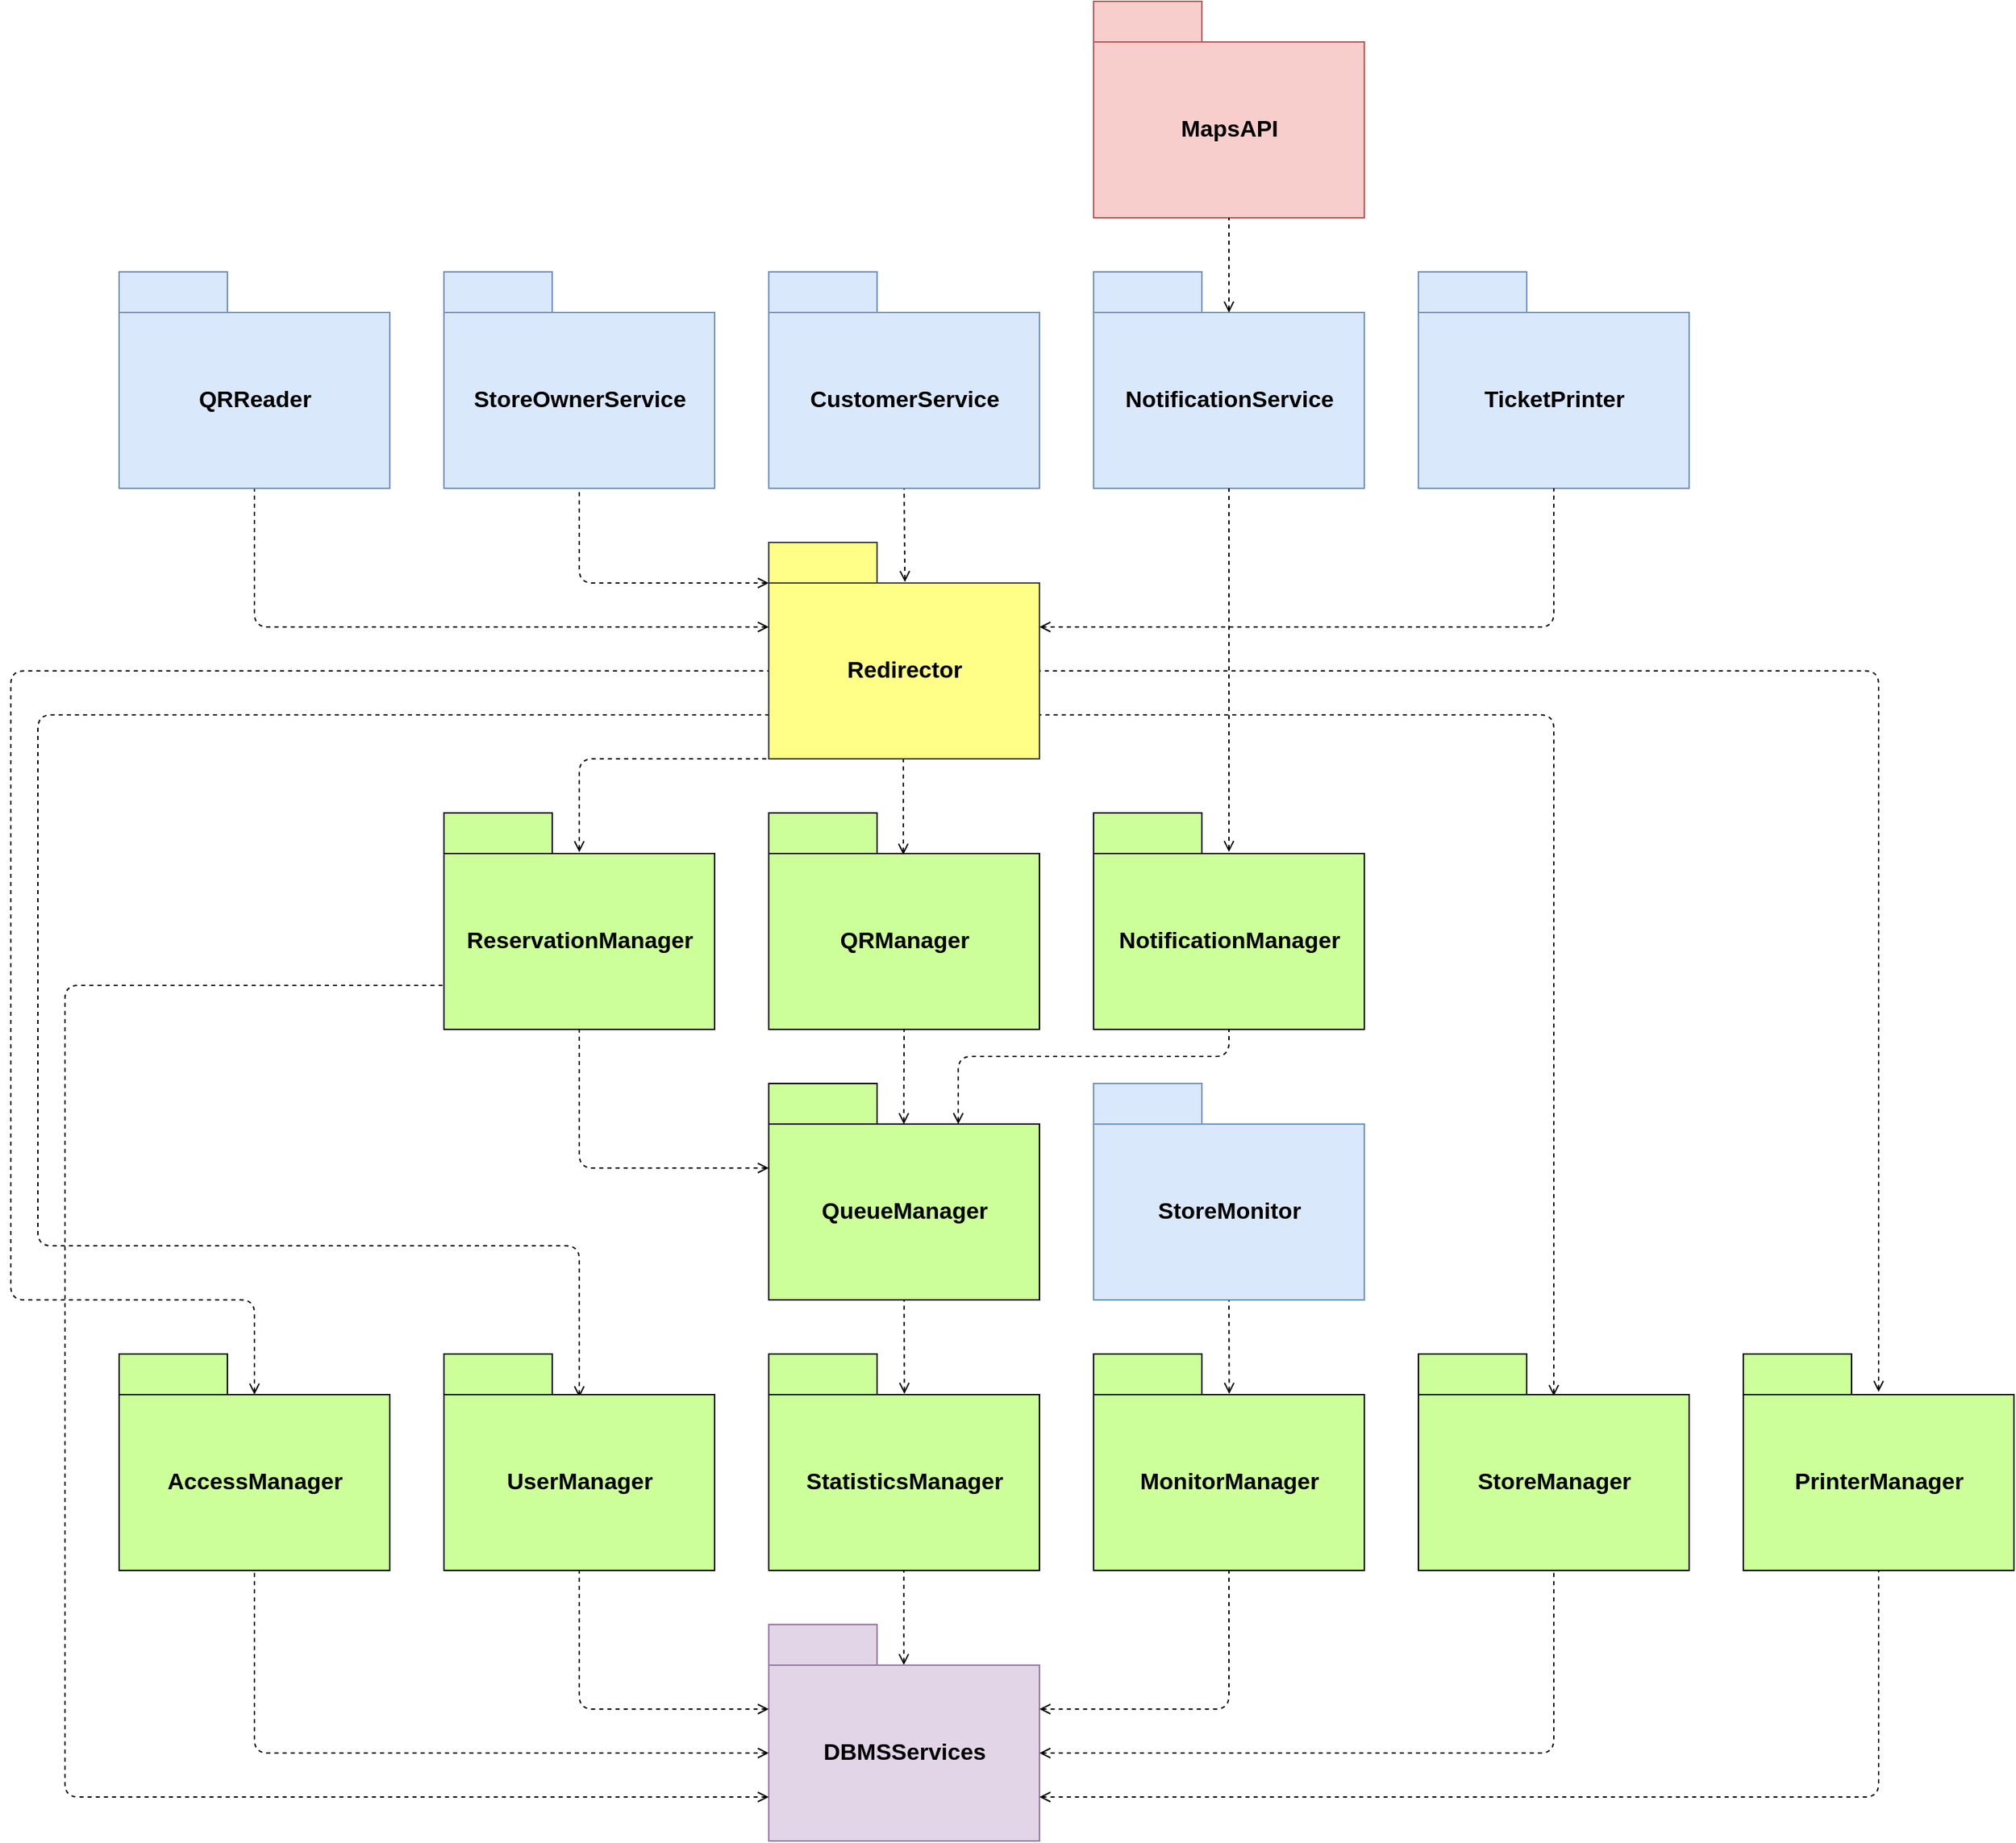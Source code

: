 <mxfile version="13.9.9" type="device"><diagram id="e8Hta2k75pfFjp-H9L64" name="Page-1"><mxGraphModel dx="2249" dy="2031" grid="1" gridSize="10" guides="1" tooltips="1" connect="1" arrows="1" fold="1" page="1" pageScale="1" pageWidth="827" pageHeight="1169" math="0" shadow="0"><root><mxCell id="0"/><mxCell id="1" parent="0"/><mxCell id="U10Wx76kcDam0K-NCFvt-1" value="&lt;font style=&quot;font-size: 17px&quot;&gt;QueueManager&lt;/font&gt;" style="shape=folder;fontStyle=1;tabWidth=80;tabHeight=30;tabPosition=left;html=1;boundedLbl=1;fillColor=#CCFF99;" parent="1" vertex="1"><mxGeometry x="40" y="40" width="200" height="160" as="geometry"/></mxCell><mxCell id="hLM-zlGytWT00Mx6Y4mO-1" value="StatisticsManager" style="shape=folder;fontStyle=1;tabWidth=80;tabHeight=30;tabPosition=left;html=1;boundedLbl=1;" parent="1" vertex="1"><mxGeometry x="40" y="240" width="200" height="160" as="geometry"/></mxCell><mxCell id="hLM-zlGytWT00Mx6Y4mO-5" value="" style="edgeStyle=orthogonalEdgeStyle;rounded=0;orthogonalLoop=1;jettySize=auto;html=1;dashed=1;exitX=0.499;exitY=0.187;exitDx=0;exitDy=0;exitPerimeter=0;startArrow=open;startFill=0;endArrow=none;endFill=0;" parent="1" source="hLM-zlGytWT00Mx6Y4mO-2" target="hLM-zlGytWT00Mx6Y4mO-1" edge="1"><mxGeometry relative="1" as="geometry"><Array as="points"><mxPoint x="140" y="420"/><mxPoint x="140" y="420"/></Array></mxGeometry></mxCell><mxCell id="hLM-zlGytWT00Mx6Y4mO-2" value="&lt;font style=&quot;font-size: 17px&quot;&gt;DBMSServices&lt;/font&gt;" style="shape=folder;fontStyle=1;tabWidth=80;tabHeight=30;tabPosition=left;html=1;boundedLbl=1;fillColor=#e1d5e7;strokeColor=#9673a6;" parent="1" vertex="1"><mxGeometry x="40" y="440" width="200" height="160" as="geometry"/></mxCell><mxCell id="hLM-zlGytWT00Mx6Y4mO-8" value="" style="endArrow=none;dashed=1;html=1;entryX=0.5;entryY=1;entryDx=0;entryDy=0;entryPerimeter=0;exitX=0.501;exitY=0.184;exitDx=0;exitDy=0;exitPerimeter=0;startArrow=open;startFill=0;" parent="1" source="hLM-zlGytWT00Mx6Y4mO-1" target="U10Wx76kcDam0K-NCFvt-1" edge="1"><mxGeometry width="50" height="50" relative="1" as="geometry"><mxPoint x="130" y="270" as="sourcePoint"/><mxPoint x="180" y="220" as="targetPoint"/></mxGeometry></mxCell><mxCell id="hLM-zlGytWT00Mx6Y4mO-9" value="StoreMonitor" style="shape=folder;fontStyle=1;tabWidth=80;tabHeight=30;tabPosition=left;html=1;boundedLbl=1;" parent="1" vertex="1"><mxGeometry x="280" y="40" width="200" height="160" as="geometry"/></mxCell><mxCell id="hLM-zlGytWT00Mx6Y4mO-10" value="MonitorManager" style="shape=folder;fontStyle=1;tabWidth=80;tabHeight=30;tabPosition=left;html=1;boundedLbl=1;" parent="1" vertex="1"><mxGeometry x="280" y="240" width="200" height="160" as="geometry"/></mxCell><mxCell id="hLM-zlGytWT00Mx6Y4mO-11" value="" style="endArrow=none;dashed=1;html=1;entryX=0.5;entryY=1;entryDx=0;entryDy=0;entryPerimeter=0;exitX=0.501;exitY=0.184;exitDx=0;exitDy=0;exitPerimeter=0;startArrow=open;startFill=0;" parent="1" source="hLM-zlGytWT00Mx6Y4mO-10" target="hLM-zlGytWT00Mx6Y4mO-9" edge="1"><mxGeometry width="50" height="50" relative="1" as="geometry"><mxPoint x="370" y="270" as="sourcePoint"/><mxPoint x="420" y="220" as="targetPoint"/></mxGeometry></mxCell><mxCell id="hLM-zlGytWT00Mx6Y4mO-12" value="" style="endArrow=none;dashed=1;html=1;entryX=0.5;entryY=1;entryDx=0;entryDy=0;entryPerimeter=0;exitX=0;exitY=0;exitDx=200;exitDy=62.5;exitPerimeter=0;edgeStyle=orthogonalEdgeStyle;startArrow=open;startFill=0;" parent="1" source="hLM-zlGytWT00Mx6Y4mO-2" target="hLM-zlGytWT00Mx6Y4mO-10" edge="1"><mxGeometry width="50" height="50" relative="1" as="geometry"><mxPoint x="370" y="470" as="sourcePoint"/><mxPoint x="420" y="420" as="targetPoint"/><Array as="points"><mxPoint x="380" y="503"/></Array></mxGeometry></mxCell><mxCell id="eCVA5hzqWw-Tgyx6WJBl-1" value="&lt;font style=&quot;font-size: 17px&quot;&gt;NotificationManager&lt;/font&gt;" style="shape=folder;fontStyle=1;tabWidth=80;tabHeight=30;tabPosition=left;html=1;boundedLbl=1;fillColor=#CCFF99;" parent="1" vertex="1"><mxGeometry x="280" y="-160" width="200" height="160" as="geometry"/></mxCell><mxCell id="eCVA5hzqWw-Tgyx6WJBl-3" value="" style="endArrow=none;dashed=1;html=1;entryX=0.5;entryY=1;entryDx=0;entryDy=0;entryPerimeter=0;exitX=0;exitY=0;exitDx=140;exitDy=30;exitPerimeter=0;startArrow=open;startFill=0;edgeStyle=orthogonalEdgeStyle;" parent="1" source="U10Wx76kcDam0K-NCFvt-1" target="eCVA5hzqWw-Tgyx6WJBl-1" edge="1"><mxGeometry width="50" height="50" relative="1" as="geometry"><mxPoint x="140" y="60" as="sourcePoint"/><mxPoint x="190" y="10" as="targetPoint"/><Array as="points"><mxPoint x="180" y="20"/><mxPoint x="380" y="20"/></Array></mxGeometry></mxCell><mxCell id="UtlGEA2IGRFbims8WPvJ-1" value="AccessManager" style="shape=folder;fontStyle=1;tabWidth=80;tabHeight=30;tabPosition=left;html=1;boundedLbl=1;" parent="1" vertex="1"><mxGeometry x="-440" y="240" width="200" height="160" as="geometry"/></mxCell><mxCell id="UtlGEA2IGRFbims8WPvJ-2" value="UserManager" style="shape=folder;fontStyle=1;tabWidth=80;tabHeight=30;tabPosition=left;html=1;boundedLbl=1;" parent="1" vertex="1"><mxGeometry x="-200" y="240" width="200" height="160" as="geometry"/></mxCell><mxCell id="UtlGEA2IGRFbims8WPvJ-3" value="&lt;font style=&quot;font-size: 17px&quot;&gt;StoreManager&lt;/font&gt;" style="shape=folder;fontStyle=1;tabWidth=80;tabHeight=30;tabPosition=left;html=1;boundedLbl=1;fillColor=#CCFF99;" parent="1" vertex="1"><mxGeometry x="520" y="240" width="200" height="160" as="geometry"/></mxCell><mxCell id="UtlGEA2IGRFbims8WPvJ-4" value="" style="endArrow=none;dashed=1;html=1;entryX=0.5;entryY=1;entryDx=0;entryDy=0;entryPerimeter=0;exitX=0;exitY=0;exitDx=0;exitDy=95;exitPerimeter=0;edgeStyle=orthogonalEdgeStyle;startArrow=open;startFill=0;" parent="1" source="hLM-zlGytWT00Mx6Y4mO-2" target="UtlGEA2IGRFbims8WPvJ-1" edge="1"><mxGeometry width="50" height="50" relative="1" as="geometry"><mxPoint x="-270" y="550" as="sourcePoint"/><mxPoint x="-220" y="500" as="targetPoint"/></mxGeometry></mxCell><mxCell id="UtlGEA2IGRFbims8WPvJ-5" value="" style="endArrow=none;dashed=1;html=1;entryX=0.5;entryY=1;entryDx=0;entryDy=0;entryPerimeter=0;exitX=0;exitY=0;exitDx=0;exitDy=62.5;exitPerimeter=0;edgeStyle=orthogonalEdgeStyle;startArrow=open;startFill=0;" parent="1" source="hLM-zlGytWT00Mx6Y4mO-2" target="UtlGEA2IGRFbims8WPvJ-2" edge="1"><mxGeometry width="50" height="50" relative="1" as="geometry"><mxPoint x="-120" y="460" as="sourcePoint"/><mxPoint x="-70" y="410" as="targetPoint"/></mxGeometry></mxCell><mxCell id="UtlGEA2IGRFbims8WPvJ-6" value="" style="endArrow=none;dashed=1;html=1;entryX=0.5;entryY=1;entryDx=0;entryDy=0;entryPerimeter=0;exitX=0;exitY=0;exitDx=200;exitDy=95;exitPerimeter=0;edgeStyle=orthogonalEdgeStyle;startArrow=open;startFill=0;" parent="1" source="hLM-zlGytWT00Mx6Y4mO-2" target="UtlGEA2IGRFbims8WPvJ-3" edge="1"><mxGeometry width="50" height="50" relative="1" as="geometry"><mxPoint x="360" y="590" as="sourcePoint"/><mxPoint x="570" y="480" as="targetPoint"/></mxGeometry></mxCell><mxCell id="UtlGEA2IGRFbims8WPvJ-7" value="&lt;font style=&quot;font-size: 17px&quot;&gt;QRManager&lt;/font&gt;" style="shape=folder;fontStyle=1;tabWidth=80;tabHeight=30;tabPosition=left;html=1;boundedLbl=1;fillColor=#CCFF99;" parent="1" vertex="1"><mxGeometry x="40" y="-160" width="200" height="160" as="geometry"/></mxCell><mxCell id="UtlGEA2IGRFbims8WPvJ-8" value="" style="endArrow=none;dashed=1;html=1;entryX=0.5;entryY=1;entryDx=0;entryDy=0;entryPerimeter=0;exitX=0.499;exitY=0.188;exitDx=0;exitDy=0;exitPerimeter=0;edgeStyle=orthogonalEdgeStyle;startArrow=open;startFill=0;" parent="1" source="U10Wx76kcDam0K-NCFvt-1" target="UtlGEA2IGRFbims8WPvJ-7" edge="1"><mxGeometry width="50" height="50" relative="1" as="geometry"><mxPoint x="-130" y="130" as="sourcePoint"/><mxPoint x="-80" y="80" as="targetPoint"/><Array as="points"><mxPoint x="140" y="50"/><mxPoint x="140" y="50"/></Array></mxGeometry></mxCell><mxCell id="UtlGEA2IGRFbims8WPvJ-9" value="&lt;font style=&quot;font-size: 17px&quot;&gt;PrinterManager&lt;/font&gt;" style="shape=folder;fontStyle=1;tabWidth=80;tabHeight=30;tabPosition=left;html=1;boundedLbl=1;fillColor=#CCFF99;" parent="1" vertex="1"><mxGeometry x="760" y="240" width="200" height="160" as="geometry"/></mxCell><mxCell id="UtlGEA2IGRFbims8WPvJ-10" value="" style="endArrow=none;dashed=1;html=1;entryX=0.5;entryY=1;entryDx=0;entryDy=0;entryPerimeter=0;exitX=0;exitY=0;exitDx=200;exitDy=127.5;exitPerimeter=0;edgeStyle=orthogonalEdgeStyle;startArrow=open;startFill=0;" parent="1" source="hLM-zlGytWT00Mx6Y4mO-2" target="UtlGEA2IGRFbims8WPvJ-9" edge="1"><mxGeometry width="50" height="50" relative="1" as="geometry"><mxPoint x="250" y="545" as="sourcePoint"/><mxPoint x="630" y="410" as="targetPoint"/></mxGeometry></mxCell><mxCell id="UtlGEA2IGRFbims8WPvJ-11" value="&lt;font style=&quot;font-size: 17px&quot;&gt;ReservationManager&lt;/font&gt;" style="shape=folder;fontStyle=1;tabWidth=80;tabHeight=30;tabPosition=left;html=1;boundedLbl=1;fillColor=#CCFF99;" parent="1" vertex="1"><mxGeometry x="-200" y="-160" width="200" height="160" as="geometry"/></mxCell><mxCell id="UtlGEA2IGRFbims8WPvJ-12" value="" style="endArrow=none;dashed=1;html=1;entryX=0.5;entryY=1;entryDx=0;entryDy=0;entryPerimeter=0;exitX=0;exitY=0;exitDx=0;exitDy=62.5;exitPerimeter=0;edgeStyle=orthogonalEdgeStyle;startArrow=open;startFill=0;" parent="1" source="U10Wx76kcDam0K-NCFvt-1" target="UtlGEA2IGRFbims8WPvJ-11" edge="1"><mxGeometry width="50" height="50" relative="1" as="geometry"><mxPoint x="50" y="145" as="sourcePoint"/><mxPoint x="-90" y="10" as="targetPoint"/><Array as="points"><mxPoint x="-100" y="103"/></Array></mxGeometry></mxCell><mxCell id="UtlGEA2IGRFbims8WPvJ-13" value="" style="endArrow=none;dashed=1;html=1;entryX=0;entryY=0;entryDx=0;entryDy=127.5;entryPerimeter=0;exitX=0;exitY=0;exitDx=0;exitDy=127.5;exitPerimeter=0;edgeStyle=orthogonalEdgeStyle;startArrow=open;startFill=0;" parent="1" source="hLM-zlGytWT00Mx6Y4mO-2" target="UtlGEA2IGRFbims8WPvJ-11" edge="1"><mxGeometry width="50" height="50" relative="1" as="geometry"><mxPoint x="-600" y="350" as="sourcePoint"/><mxPoint x="-550" y="300" as="targetPoint"/><Array as="points"><mxPoint x="-480" y="568"/><mxPoint x="-480" y="-32"/></Array></mxGeometry></mxCell><mxCell id="u9ROUsM7tBJfwsVTCAAf-3" value="" style="endArrow=none;dashed=1;html=1;entryX=0;entryY=0;entryDx=0;entryDy=95;entryPerimeter=0;edgeStyle=orthogonalEdgeStyle;startArrow=open;startFill=0;" parent="1" target="4Tcvf07DO4k8nDqdtQSm-7" edge="1"><mxGeometry width="50" height="50" relative="1" as="geometry"><mxPoint x="-340" y="270" as="sourcePoint"/><mxPoint x="-340" y="200" as="targetPoint"/><Array as="points"><mxPoint x="-340" y="200"/><mxPoint x="-520" y="200"/><mxPoint x="-520" y="-265"/></Array></mxGeometry></mxCell><mxCell id="u9ROUsM7tBJfwsVTCAAf-4" value="" style="endArrow=none;dashed=1;html=1;entryX=0;entryY=0;entryDx=0;entryDy=127.5;entryPerimeter=0;edgeStyle=orthogonalEdgeStyle;startArrow=open;startFill=0;exitX=0.5;exitY=0.2;exitDx=0;exitDy=0;exitPerimeter=0;" parent="1" source="UtlGEA2IGRFbims8WPvJ-2" target="4Tcvf07DO4k8nDqdtQSm-7" edge="1"><mxGeometry width="50" height="50" relative="1" as="geometry"><mxPoint x="-330" y="280" as="sourcePoint"/><mxPoint x="-100" y="200" as="targetPoint"/><Array as="points"><mxPoint x="-100" y="160"/><mxPoint x="-500" y="160"/><mxPoint x="-500" y="-232"/></Array></mxGeometry></mxCell><mxCell id="u9ROUsM7tBJfwsVTCAAf-8" value="" style="endArrow=none;dashed=1;html=1;entryX=0;entryY=0;entryDx=200;entryDy=127.5;entryPerimeter=0;exitX=0.5;exitY=0.194;exitDx=0;exitDy=0;exitPerimeter=0;startArrow=open;startFill=0;edgeStyle=orthogonalEdgeStyle;" parent="1" source="UtlGEA2IGRFbims8WPvJ-3" target="4Tcvf07DO4k8nDqdtQSm-7" edge="1"><mxGeometry width="50" height="50" relative="1" as="geometry"><mxPoint x="390.2" y="279.44" as="sourcePoint"/><mxPoint x="620" y="200" as="targetPoint"/><Array as="points"><mxPoint x="620" y="-232"/></Array></mxGeometry></mxCell><mxCell id="u9ROUsM7tBJfwsVTCAAf-9" value="" style="endArrow=none;dashed=1;html=1;entryX=0;entryY=0;entryDx=200;entryDy=95;entryPerimeter=0;exitX=0.5;exitY=0.175;exitDx=0;exitDy=0;exitPerimeter=0;startArrow=open;startFill=0;edgeStyle=orthogonalEdgeStyle;" parent="1" source="UtlGEA2IGRFbims8WPvJ-9" target="4Tcvf07DO4k8nDqdtQSm-7" edge="1"><mxGeometry width="50" height="50" relative="1" as="geometry"><mxPoint x="630" y="281.04" as="sourcePoint"/><mxPoint x="860" y="200" as="targetPoint"/><Array as="points"><mxPoint x="860" y="-265"/></Array></mxGeometry></mxCell><mxCell id="u9ROUsM7tBJfwsVTCAAf-14" value="" style="endArrow=none;dashed=1;html=1;entryX=0;entryY=0;entryDx=0;entryDy=160;entryPerimeter=0;exitX=0.5;exitY=0.181;exitDx=0;exitDy=0;exitPerimeter=0;startArrow=open;startFill=0;edgeStyle=orthogonalEdgeStyle;" parent="1" source="UtlGEA2IGRFbims8WPvJ-11" target="4Tcvf07DO4k8nDqdtQSm-7" edge="1"><mxGeometry width="50" height="50" relative="1" as="geometry"><mxPoint x="150" y="78.96" as="sourcePoint"/><mxPoint x="-340" y="-200" as="targetPoint"/><Array as="points"><mxPoint x="-100" y="-200"/></Array></mxGeometry></mxCell><mxCell id="u9ROUsM7tBJfwsVTCAAf-15" value="" style="endArrow=none;dashed=1;html=1;entryX=0.5;entryY=1;entryDx=0;entryDy=0;entryPerimeter=0;exitX=0.497;exitY=0.193;exitDx=0;exitDy=0;exitPerimeter=0;startArrow=open;startFill=0;edgeStyle=orthogonalEdgeStyle;" parent="1" source="UtlGEA2IGRFbims8WPvJ-7" target="4Tcvf07DO4k8nDqdtQSm-7" edge="1"><mxGeometry width="50" height="50" relative="1" as="geometry"><mxPoint x="-330" y="-121.04" as="sourcePoint"/><mxPoint x="-100" y="-200" as="targetPoint"/><Array as="points"><mxPoint x="139" y="-200"/></Array></mxGeometry></mxCell><mxCell id="u9ROUsM7tBJfwsVTCAAf-17" value="StoreMonitor" style="shape=folder;fontStyle=1;tabWidth=80;tabHeight=30;tabPosition=left;html=1;boundedLbl=1;" parent="1" vertex="1"><mxGeometry x="280" y="40" width="200" height="160" as="geometry"/></mxCell><mxCell id="u9ROUsM7tBJfwsVTCAAf-18" value="AccessManager" style="shape=folder;fontStyle=1;tabWidth=80;tabHeight=30;tabPosition=left;html=1;boundedLbl=1;" parent="1" vertex="1"><mxGeometry x="-440" y="240" width="200" height="160" as="geometry"/></mxCell><mxCell id="u9ROUsM7tBJfwsVTCAAf-19" value="&lt;font style=&quot;font-size: 17px&quot;&gt;StoreMonitor&lt;/font&gt;" style="shape=folder;fontStyle=1;tabWidth=80;tabHeight=30;tabPosition=left;html=1;boundedLbl=1;fillColor=#dae8fc;strokeColor=#6c8ebf;" parent="1" vertex="1"><mxGeometry x="280" y="40" width="200" height="160" as="geometry"/></mxCell><mxCell id="u9ROUsM7tBJfwsVTCAAf-20" value="&lt;font style=&quot;font-size: 17px&quot;&gt;AccessManager&lt;/font&gt;" style="shape=folder;fontStyle=1;tabWidth=80;tabHeight=30;tabPosition=left;html=1;boundedLbl=1;fillColor=#CCFF99;" parent="1" vertex="1"><mxGeometry x="-440" y="240" width="200" height="160" as="geometry"/></mxCell><mxCell id="u9ROUsM7tBJfwsVTCAAf-21" value="&lt;font style=&quot;font-size: 17px&quot;&gt;StatisticsManager&lt;/font&gt;" style="shape=folder;fontStyle=1;tabWidth=80;tabHeight=30;tabPosition=left;html=1;boundedLbl=1;fillColor=#CCFF99;" parent="1" vertex="1"><mxGeometry x="40" y="240" width="200" height="160" as="geometry"/></mxCell><mxCell id="u9ROUsM7tBJfwsVTCAAf-22" value="&lt;font style=&quot;font-size: 17px&quot;&gt;MonitorManager&lt;/font&gt;" style="shape=folder;fontStyle=1;tabWidth=80;tabHeight=30;tabPosition=left;html=1;boundedLbl=1;fillColor=#CCFF99;" parent="1" vertex="1"><mxGeometry x="280" y="240" width="200" height="160" as="geometry"/></mxCell><mxCell id="u9ROUsM7tBJfwsVTCAAf-23" value="&lt;font style=&quot;font-size: 17px&quot;&gt;UserManager&lt;/font&gt;" style="shape=folder;fontStyle=1;tabWidth=80;tabHeight=30;tabPosition=left;html=1;boundedLbl=1;fillColor=#CCFF99;" parent="1" vertex="1"><mxGeometry x="-200" y="240" width="200" height="160" as="geometry"/></mxCell><mxCell id="4Tcvf07DO4k8nDqdtQSm-7" value="&lt;font style=&quot;font-size: 17px&quot;&gt;Redirector&lt;/font&gt;" style="shape=folder;fontStyle=1;tabWidth=80;tabHeight=30;tabPosition=left;html=1;boundedLbl=1;fillColor=#ffff88;strokeColor=#36393d;" parent="1" vertex="1"><mxGeometry x="40" y="-360" width="200" height="160" as="geometry"/></mxCell><mxCell id="4Tcvf07DO4k8nDqdtQSm-9" value="" style="endArrow=none;dashed=1;html=1;exitX=0.503;exitY=0.183;exitDx=0;exitDy=0;exitPerimeter=0;startArrow=open;startFill=0;entryX=0.5;entryY=1;entryDx=0;entryDy=0;entryPerimeter=0;" parent="1" source="4Tcvf07DO4k8nDqdtQSm-7" target="wbqUsZABaA5VfpfhacAK-9" edge="1"><mxGeometry width="50" height="50" relative="1" as="geometry"><mxPoint x="150" y="-118" as="sourcePoint"/><mxPoint x="140" y="-400" as="targetPoint"/></mxGeometry></mxCell><mxCell id="OkLOgA_IChgrKV8RXh19-2" value="" style="endArrow=none;dashed=1;html=1;entryX=0.5;entryY=1;entryDx=0;entryDy=0;entryPerimeter=0;startArrow=open;startFill=0;exitX=0;exitY=0;exitDx=0;exitDy=62.5;exitPerimeter=0;edgeStyle=orthogonalEdgeStyle;" parent="1" source="4Tcvf07DO4k8nDqdtQSm-7" target="wbqUsZABaA5VfpfhacAK-11" edge="1"><mxGeometry width="50" height="50" relative="1" as="geometry"><mxPoint x="380" y="-133" as="sourcePoint"/><mxPoint x="380" y="-400" as="targetPoint"/></mxGeometry></mxCell><mxCell id="wbqUsZABaA5VfpfhacAK-9" value="&lt;font style=&quot;font-size: 17px&quot;&gt;CustomerService&lt;/font&gt;" style="shape=folder;fontStyle=1;tabWidth=80;tabHeight=30;tabPosition=left;html=1;boundedLbl=1;fillColor=#dae8fc;strokeColor=#6c8ebf;" parent="1" vertex="1"><mxGeometry x="40" y="-560" width="200" height="160" as="geometry"/></mxCell><mxCell id="wbqUsZABaA5VfpfhacAK-10" value="&lt;font style=&quot;font-size: 17px&quot;&gt;StoreOwnerService&lt;/font&gt;" style="shape=folder;fontStyle=1;tabWidth=80;tabHeight=30;tabPosition=left;html=1;boundedLbl=1;fillColor=#dae8fc;strokeColor=#6c8ebf;" parent="1" vertex="1"><mxGeometry x="-200" y="-560" width="200" height="160" as="geometry"/></mxCell><mxCell id="wbqUsZABaA5VfpfhacAK-11" value="&lt;font style=&quot;font-size: 17px&quot;&gt;QRReader&lt;/font&gt;" style="shape=folder;fontStyle=1;tabWidth=80;tabHeight=30;tabPosition=left;html=1;boundedLbl=1;fillColor=#dae8fc;strokeColor=#6c8ebf;" parent="1" vertex="1"><mxGeometry x="-440" y="-560" width="200" height="160" as="geometry"/></mxCell><mxCell id="wbqUsZABaA5VfpfhacAK-12" value="&lt;span style=&quot;font-size: 17px&quot;&gt;TicketPrinter&lt;/span&gt;" style="shape=folder;fontStyle=1;tabWidth=80;tabHeight=30;tabPosition=left;html=1;boundedLbl=1;fillColor=#dae8fc;strokeColor=#6c8ebf;" parent="1" vertex="1"><mxGeometry x="520" y="-560" width="200" height="160" as="geometry"/></mxCell><mxCell id="wbqUsZABaA5VfpfhacAK-13" value="" style="endArrow=none;dashed=1;html=1;entryX=0.5;entryY=1;entryDx=0;entryDy=0;entryPerimeter=0;startArrow=open;startFill=0;exitX=0;exitY=0;exitDx=0;exitDy=30;exitPerimeter=0;edgeStyle=orthogonalEdgeStyle;" parent="1" source="4Tcvf07DO4k8nDqdtQSm-7" target="wbqUsZABaA5VfpfhacAK-10" edge="1"><mxGeometry width="50" height="50" relative="1" as="geometry"><mxPoint x="50" y="-287.5" as="sourcePoint"/><mxPoint x="-330" y="-390" as="targetPoint"/></mxGeometry></mxCell><mxCell id="wbqUsZABaA5VfpfhacAK-14" value="&lt;span style=&quot;font-size: 17px&quot;&gt;NotificationService&lt;/span&gt;" style="shape=folder;fontStyle=1;tabWidth=80;tabHeight=30;tabPosition=left;html=1;boundedLbl=1;fillColor=#dae8fc;strokeColor=#6c8ebf;" parent="1" vertex="1"><mxGeometry x="280" y="-560" width="200" height="160" as="geometry"/></mxCell><mxCell id="wbqUsZABaA5VfpfhacAK-15" value="" style="endArrow=none;dashed=1;html=1;exitX=0.5;exitY=0.18;exitDx=0;exitDy=0;exitPerimeter=0;startArrow=open;startFill=0;entryX=0.5;entryY=1;entryDx=0;entryDy=0;entryPerimeter=0;" parent="1" source="eCVA5hzqWw-Tgyx6WJBl-1" target="wbqUsZABaA5VfpfhacAK-14" edge="1"><mxGeometry width="50" height="50" relative="1" as="geometry"><mxPoint x="150.6" y="-320.72" as="sourcePoint"/><mxPoint x="150" y="-390" as="targetPoint"/></mxGeometry></mxCell><mxCell id="wbqUsZABaA5VfpfhacAK-16" value="" style="endArrow=none;dashed=1;html=1;exitX=0;exitY=0;exitDx=200;exitDy=62.5;exitPerimeter=0;startArrow=open;startFill=0;entryX=0.5;entryY=1;entryDx=0;entryDy=0;entryPerimeter=0;edgeStyle=orthogonalEdgeStyle;" parent="1" source="4Tcvf07DO4k8nDqdtQSm-7" target="wbqUsZABaA5VfpfhacAK-12" edge="1"><mxGeometry width="50" height="50" relative="1" as="geometry"><mxPoint x="390" y="-121.2" as="sourcePoint"/><mxPoint x="390" y="-390" as="targetPoint"/></mxGeometry></mxCell><mxCell id="K5q4RDmCj_8t3XH0sn8q-1" value="&lt;span style=&quot;font-size: 17px&quot;&gt;MapsAPI&lt;/span&gt;" style="shape=folder;fontStyle=1;tabWidth=80;tabHeight=30;tabPosition=left;html=1;boundedLbl=1;fillColor=#f8cecc;strokeColor=#b85450;" vertex="1" parent="1"><mxGeometry x="280" y="-760" width="200" height="160" as="geometry"/></mxCell><mxCell id="K5q4RDmCj_8t3XH0sn8q-2" value="" style="endArrow=none;dashed=1;html=1;exitX=0.5;exitY=0.188;exitDx=0;exitDy=0;exitPerimeter=0;startArrow=open;startFill=0;entryX=0.5;entryY=1;entryDx=0;entryDy=0;entryPerimeter=0;" edge="1" parent="1" source="wbqUsZABaA5VfpfhacAK-14" target="K5q4RDmCj_8t3XH0sn8q-1"><mxGeometry width="50" height="50" relative="1" as="geometry"><mxPoint x="390" y="-121.2" as="sourcePoint"/><mxPoint x="390" y="-390" as="targetPoint"/></mxGeometry></mxCell></root></mxGraphModel></diagram></mxfile>